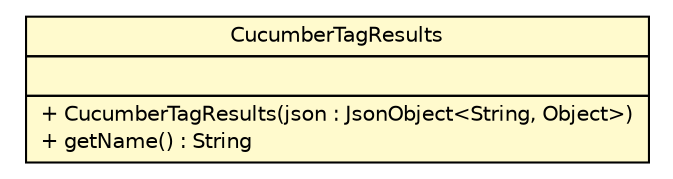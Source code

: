 #!/usr/local/bin/dot
#
# Class diagram 
# Generated by UMLGraph version R5_6 (http://www.umlgraph.org/)
#

digraph G {
	edge [fontname="Helvetica",fontsize=10,labelfontname="Helvetica",labelfontsize=10];
	node [fontname="Helvetica",fontsize=10,shape=plaintext];
	nodesep=0.25;
	ranksep=0.5;
	// com.github.mkolisnyk.cucumber.reporting.types.result.CucumberTagResults
	c7362 [label=<<table title="com.github.mkolisnyk.cucumber.reporting.types.result.CucumberTagResults" border="0" cellborder="1" cellspacing="0" cellpadding="2" port="p" bgcolor="lemonChiffon" href="./CucumberTagResults.html">
		<tr><td><table border="0" cellspacing="0" cellpadding="1">
<tr><td align="center" balign="center"> CucumberTagResults </td></tr>
		</table></td></tr>
		<tr><td><table border="0" cellspacing="0" cellpadding="1">
<tr><td align="left" balign="left">  </td></tr>
		</table></td></tr>
		<tr><td><table border="0" cellspacing="0" cellpadding="1">
<tr><td align="left" balign="left"> + CucumberTagResults(json : JsonObject&lt;String, Object&gt;) </td></tr>
<tr><td align="left" balign="left"> + getName() : String </td></tr>
		</table></td></tr>
		</table>>, URL="./CucumberTagResults.html", fontname="Helvetica", fontcolor="black", fontsize=10.0];
}

